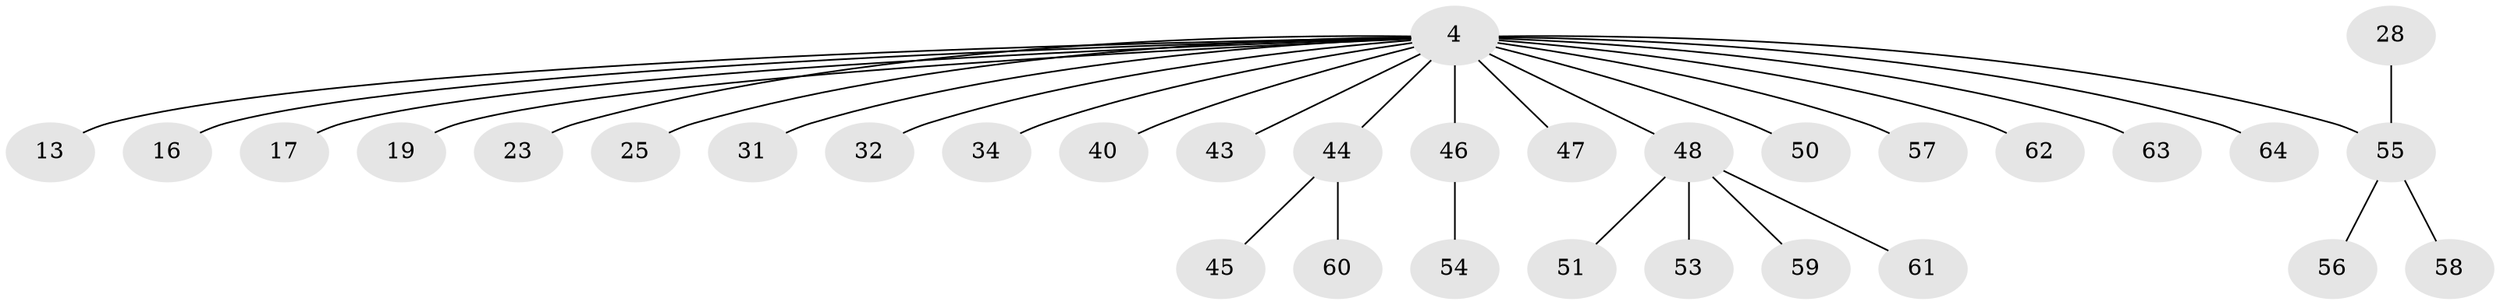 // original degree distribution, {14: 0.015625, 16: 0.03125, 2: 0.234375, 1: 0.609375, 6: 0.015625, 3: 0.0625, 7: 0.015625, 4: 0.015625}
// Generated by graph-tools (version 1.1) at 2025/46/03/09/25 04:46:50]
// undirected, 32 vertices, 31 edges
graph export_dot {
graph [start="1"]
  node [color=gray90,style=filled];
  4 [super="+2"];
  13;
  16;
  17;
  19;
  23;
  25;
  28;
  31 [super="+24"];
  32;
  34 [super="+11"];
  40 [super="+30"];
  43 [super="+8"];
  44 [super="+6+29+37+42"];
  45;
  46 [super="+7"];
  47;
  48 [super="+38+39"];
  50 [super="+49"];
  51;
  53 [super="+27"];
  54;
  55 [super="+9"];
  56;
  57;
  58 [super="+41+52"];
  59;
  60;
  61;
  62;
  63 [super="+20"];
  64;
  4 -- 16;
  4 -- 17;
  4 -- 25;
  4 -- 32;
  4 -- 47;
  4 -- 55 [weight=3];
  4 -- 62;
  4 -- 64;
  4 -- 44 [weight=2];
  4 -- 13;
  4 -- 46 [weight=2];
  4 -- 50 [weight=2];
  4 -- 19;
  4 -- 23;
  4 -- 57;
  4 -- 63 [weight=2];
  4 -- 43;
  4 -- 34;
  4 -- 31;
  4 -- 40;
  4 -- 48 [weight=3];
  28 -- 55;
  44 -- 45;
  44 -- 60;
  46 -- 54;
  48 -- 51;
  48 -- 53;
  48 -- 59;
  48 -- 61;
  55 -- 56;
  55 -- 58;
}
